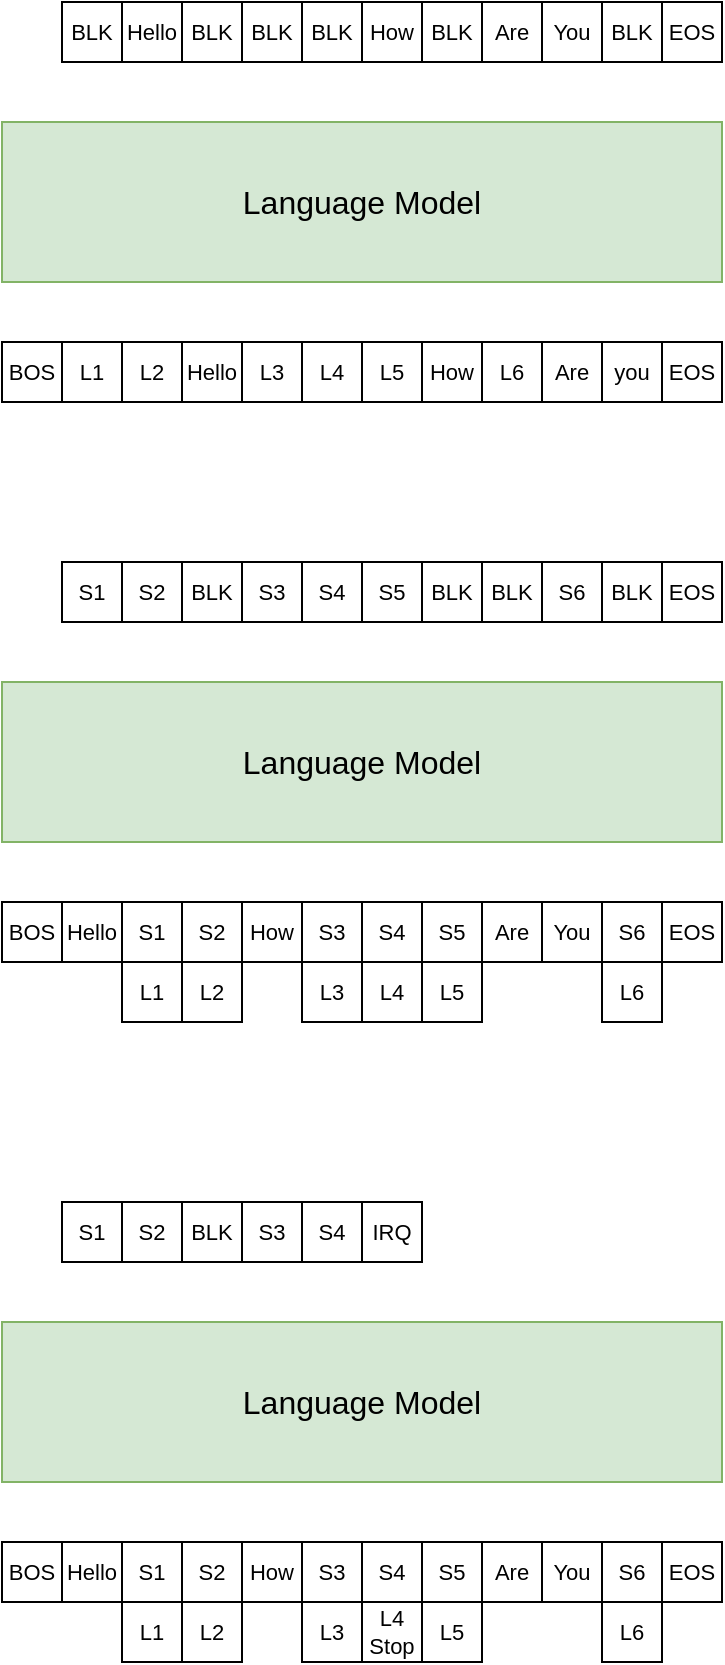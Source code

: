 <mxfile version="24.7.6">
  <diagram name="第 1 页" id="8zFz1FdGLb_kmTj_H_oA">
    <mxGraphModel dx="1226" dy="625" grid="1" gridSize="10" guides="1" tooltips="1" connect="1" arrows="1" fold="1" page="1" pageScale="1" pageWidth="1000" pageHeight="1000" math="0" shadow="0">
      <root>
        <mxCell id="0" />
        <mxCell id="1" parent="0" />
        <mxCell id="RIp0ClKAsz06j8QCnX-Z-1" value="&lt;font style=&quot;font-size: 16px;&quot;&gt;Language Model&lt;/font&gt;" style="rounded=0;whiteSpace=wrap;html=1;fillColor=#d5e8d4;strokeColor=#82b366;" vertex="1" parent="1">
          <mxGeometry x="40" y="100" width="360" height="80" as="geometry" />
        </mxCell>
        <mxCell id="RIp0ClKAsz06j8QCnX-Z-2" value="BOS" style="rounded=0;whiteSpace=wrap;html=1;fontSize=11;" vertex="1" parent="1">
          <mxGeometry x="40" y="210" width="30" height="30" as="geometry" />
        </mxCell>
        <mxCell id="RIp0ClKAsz06j8QCnX-Z-3" value="L1" style="rounded=0;whiteSpace=wrap;html=1;fontSize=11;" vertex="1" parent="1">
          <mxGeometry x="70" y="210" width="30" height="30" as="geometry" />
        </mxCell>
        <mxCell id="RIp0ClKAsz06j8QCnX-Z-4" value="L2" style="rounded=0;whiteSpace=wrap;html=1;fontSize=11;" vertex="1" parent="1">
          <mxGeometry x="100" y="210" width="30" height="30" as="geometry" />
        </mxCell>
        <mxCell id="RIp0ClKAsz06j8QCnX-Z-6" value="Hello" style="rounded=0;whiteSpace=wrap;html=1;fontSize=11;" vertex="1" parent="1">
          <mxGeometry x="130" y="210" width="30" height="30" as="geometry" />
        </mxCell>
        <mxCell id="RIp0ClKAsz06j8QCnX-Z-7" value="L3" style="rounded=0;whiteSpace=wrap;html=1;fontSize=11;" vertex="1" parent="1">
          <mxGeometry x="160" y="210" width="30" height="30" as="geometry" />
        </mxCell>
        <mxCell id="RIp0ClKAsz06j8QCnX-Z-8" value="L4" style="rounded=0;whiteSpace=wrap;html=1;fontSize=11;" vertex="1" parent="1">
          <mxGeometry x="190" y="210" width="30" height="30" as="geometry" />
        </mxCell>
        <mxCell id="RIp0ClKAsz06j8QCnX-Z-9" value="L5" style="rounded=0;whiteSpace=wrap;html=1;fontSize=11;" vertex="1" parent="1">
          <mxGeometry x="220" y="210" width="30" height="30" as="geometry" />
        </mxCell>
        <mxCell id="RIp0ClKAsz06j8QCnX-Z-10" value="How" style="rounded=0;whiteSpace=wrap;html=1;fontSize=11;" vertex="1" parent="1">
          <mxGeometry x="250" y="210" width="30" height="30" as="geometry" />
        </mxCell>
        <mxCell id="RIp0ClKAsz06j8QCnX-Z-11" value="L6" style="rounded=0;whiteSpace=wrap;html=1;fontSize=11;" vertex="1" parent="1">
          <mxGeometry x="280" y="210" width="30" height="30" as="geometry" />
        </mxCell>
        <mxCell id="RIp0ClKAsz06j8QCnX-Z-12" value="Are" style="rounded=0;whiteSpace=wrap;html=1;fontSize=11;" vertex="1" parent="1">
          <mxGeometry x="310" y="210" width="30" height="30" as="geometry" />
        </mxCell>
        <mxCell id="RIp0ClKAsz06j8QCnX-Z-13" value="you" style="rounded=0;whiteSpace=wrap;html=1;fontSize=11;" vertex="1" parent="1">
          <mxGeometry x="340" y="210" width="30" height="30" as="geometry" />
        </mxCell>
        <mxCell id="RIp0ClKAsz06j8QCnX-Z-16" value="BLK" style="rounded=0;whiteSpace=wrap;html=1;fontSize=11;" vertex="1" parent="1">
          <mxGeometry x="70" y="40" width="30" height="30" as="geometry" />
        </mxCell>
        <mxCell id="RIp0ClKAsz06j8QCnX-Z-17" value="Hello" style="rounded=0;whiteSpace=wrap;html=1;fontSize=11;" vertex="1" parent="1">
          <mxGeometry x="100" y="40" width="30" height="30" as="geometry" />
        </mxCell>
        <mxCell id="RIp0ClKAsz06j8QCnX-Z-18" value="BLK" style="rounded=0;whiteSpace=wrap;html=1;fontSize=11;" vertex="1" parent="1">
          <mxGeometry x="130" y="40" width="30" height="30" as="geometry" />
        </mxCell>
        <mxCell id="RIp0ClKAsz06j8QCnX-Z-19" value="BLK" style="rounded=0;whiteSpace=wrap;html=1;fontSize=11;" vertex="1" parent="1">
          <mxGeometry x="160" y="40" width="30" height="30" as="geometry" />
        </mxCell>
        <mxCell id="RIp0ClKAsz06j8QCnX-Z-20" value="BLK" style="rounded=0;whiteSpace=wrap;html=1;fontSize=11;" vertex="1" parent="1">
          <mxGeometry x="190" y="40" width="30" height="30" as="geometry" />
        </mxCell>
        <mxCell id="RIp0ClKAsz06j8QCnX-Z-21" value="How" style="rounded=0;whiteSpace=wrap;html=1;fontSize=11;" vertex="1" parent="1">
          <mxGeometry x="220" y="40" width="30" height="30" as="geometry" />
        </mxCell>
        <mxCell id="RIp0ClKAsz06j8QCnX-Z-22" value="BLK" style="rounded=0;whiteSpace=wrap;html=1;fontSize=11;" vertex="1" parent="1">
          <mxGeometry x="250" y="40" width="30" height="30" as="geometry" />
        </mxCell>
        <mxCell id="RIp0ClKAsz06j8QCnX-Z-23" value="Are" style="rounded=0;whiteSpace=wrap;html=1;fontSize=11;" vertex="1" parent="1">
          <mxGeometry x="280" y="40" width="30" height="30" as="geometry" />
        </mxCell>
        <mxCell id="RIp0ClKAsz06j8QCnX-Z-24" value="You" style="rounded=0;whiteSpace=wrap;html=1;fontSize=11;" vertex="1" parent="1">
          <mxGeometry x="310" y="40" width="30" height="30" as="geometry" />
        </mxCell>
        <mxCell id="RIp0ClKAsz06j8QCnX-Z-25" value="BLK" style="rounded=0;whiteSpace=wrap;html=1;fontSize=11;" vertex="1" parent="1">
          <mxGeometry x="340" y="40" width="30" height="30" as="geometry" />
        </mxCell>
        <mxCell id="RIp0ClKAsz06j8QCnX-Z-26" value="EOS" style="rounded=0;whiteSpace=wrap;html=1;fontSize=11;fontStyle=0" vertex="1" parent="1">
          <mxGeometry x="370" y="210" width="30" height="30" as="geometry" />
        </mxCell>
        <mxCell id="RIp0ClKAsz06j8QCnX-Z-27" value="EOS" style="rounded=0;whiteSpace=wrap;html=1;fontSize=11;fontStyle=0" vertex="1" parent="1">
          <mxGeometry x="370" y="40" width="30" height="30" as="geometry" />
        </mxCell>
        <mxCell id="RIp0ClKAsz06j8QCnX-Z-28" value="&lt;font style=&quot;font-size: 16px;&quot;&gt;Language Model&lt;/font&gt;" style="rounded=0;whiteSpace=wrap;html=1;fillColor=#d5e8d4;strokeColor=#82b366;" vertex="1" parent="1">
          <mxGeometry x="40" y="380" width="360" height="80" as="geometry" />
        </mxCell>
        <mxCell id="RIp0ClKAsz06j8QCnX-Z-29" value="BOS" style="rounded=0;whiteSpace=wrap;html=1;fontSize=11;" vertex="1" parent="1">
          <mxGeometry x="40" y="490" width="30" height="30" as="geometry" />
        </mxCell>
        <mxCell id="RIp0ClKAsz06j8QCnX-Z-30" value="Hello" style="rounded=0;whiteSpace=wrap;html=1;fontSize=11;" vertex="1" parent="1">
          <mxGeometry x="70" y="490" width="30" height="30" as="geometry" />
        </mxCell>
        <mxCell id="RIp0ClKAsz06j8QCnX-Z-31" value="S1" style="rounded=0;whiteSpace=wrap;html=1;fontSize=11;" vertex="1" parent="1">
          <mxGeometry x="100" y="490" width="30" height="30" as="geometry" />
        </mxCell>
        <mxCell id="RIp0ClKAsz06j8QCnX-Z-32" value="S2" style="rounded=0;whiteSpace=wrap;html=1;fontSize=11;" vertex="1" parent="1">
          <mxGeometry x="130" y="490" width="30" height="30" as="geometry" />
        </mxCell>
        <mxCell id="RIp0ClKAsz06j8QCnX-Z-33" value="How" style="rounded=0;whiteSpace=wrap;html=1;fontSize=11;" vertex="1" parent="1">
          <mxGeometry x="160" y="490" width="30" height="30" as="geometry" />
        </mxCell>
        <mxCell id="RIp0ClKAsz06j8QCnX-Z-34" value="S3" style="rounded=0;whiteSpace=wrap;html=1;fontSize=11;" vertex="1" parent="1">
          <mxGeometry x="190" y="490" width="30" height="30" as="geometry" />
        </mxCell>
        <mxCell id="RIp0ClKAsz06j8QCnX-Z-35" value="S4" style="rounded=0;whiteSpace=wrap;html=1;fontSize=11;" vertex="1" parent="1">
          <mxGeometry x="220" y="490" width="30" height="30" as="geometry" />
        </mxCell>
        <mxCell id="RIp0ClKAsz06j8QCnX-Z-36" value="S5" style="rounded=0;whiteSpace=wrap;html=1;fontSize=11;" vertex="1" parent="1">
          <mxGeometry x="250" y="490" width="30" height="30" as="geometry" />
        </mxCell>
        <mxCell id="RIp0ClKAsz06j8QCnX-Z-37" value="Are" style="rounded=0;whiteSpace=wrap;html=1;fontSize=11;" vertex="1" parent="1">
          <mxGeometry x="280" y="490" width="30" height="30" as="geometry" />
        </mxCell>
        <mxCell id="RIp0ClKAsz06j8QCnX-Z-38" value="You" style="rounded=0;whiteSpace=wrap;html=1;fontSize=11;" vertex="1" parent="1">
          <mxGeometry x="310" y="490" width="30" height="30" as="geometry" />
        </mxCell>
        <mxCell id="RIp0ClKAsz06j8QCnX-Z-39" value="S6" style="rounded=0;whiteSpace=wrap;html=1;fontSize=11;" vertex="1" parent="1">
          <mxGeometry x="340" y="490" width="30" height="30" as="geometry" />
        </mxCell>
        <mxCell id="RIp0ClKAsz06j8QCnX-Z-41" value="S1" style="rounded=0;whiteSpace=wrap;html=1;fontSize=11;" vertex="1" parent="1">
          <mxGeometry x="70" y="320" width="30" height="30" as="geometry" />
        </mxCell>
        <mxCell id="RIp0ClKAsz06j8QCnX-Z-42" value="S2" style="rounded=0;whiteSpace=wrap;html=1;fontSize=11;" vertex="1" parent="1">
          <mxGeometry x="100" y="320" width="30" height="30" as="geometry" />
        </mxCell>
        <mxCell id="RIp0ClKAsz06j8QCnX-Z-43" value="BLK" style="rounded=0;whiteSpace=wrap;html=1;fontSize=11;" vertex="1" parent="1">
          <mxGeometry x="130" y="320" width="30" height="30" as="geometry" />
        </mxCell>
        <mxCell id="RIp0ClKAsz06j8QCnX-Z-44" value="S3" style="rounded=0;whiteSpace=wrap;html=1;fontSize=11;" vertex="1" parent="1">
          <mxGeometry x="160" y="320" width="30" height="30" as="geometry" />
        </mxCell>
        <mxCell id="RIp0ClKAsz06j8QCnX-Z-45" value="S4" style="rounded=0;whiteSpace=wrap;html=1;fontSize=11;" vertex="1" parent="1">
          <mxGeometry x="190" y="320" width="30" height="30" as="geometry" />
        </mxCell>
        <mxCell id="RIp0ClKAsz06j8QCnX-Z-46" value="S5" style="rounded=0;whiteSpace=wrap;html=1;fontSize=11;" vertex="1" parent="1">
          <mxGeometry x="220" y="320" width="30" height="30" as="geometry" />
        </mxCell>
        <mxCell id="RIp0ClKAsz06j8QCnX-Z-47" value="BLK" style="rounded=0;whiteSpace=wrap;html=1;fontSize=11;" vertex="1" parent="1">
          <mxGeometry x="250" y="320" width="30" height="30" as="geometry" />
        </mxCell>
        <mxCell id="RIp0ClKAsz06j8QCnX-Z-48" value="BLK" style="rounded=0;whiteSpace=wrap;html=1;fontSize=11;" vertex="1" parent="1">
          <mxGeometry x="280" y="320" width="30" height="30" as="geometry" />
        </mxCell>
        <mxCell id="RIp0ClKAsz06j8QCnX-Z-49" value="S6" style="rounded=0;whiteSpace=wrap;html=1;fontSize=11;" vertex="1" parent="1">
          <mxGeometry x="310" y="320" width="30" height="30" as="geometry" />
        </mxCell>
        <mxCell id="RIp0ClKAsz06j8QCnX-Z-50" value="BLK" style="rounded=0;whiteSpace=wrap;html=1;fontSize=11;" vertex="1" parent="1">
          <mxGeometry x="340" y="320" width="30" height="30" as="geometry" />
        </mxCell>
        <mxCell id="RIp0ClKAsz06j8QCnX-Z-51" value="EOS" style="rounded=0;whiteSpace=wrap;html=1;fontSize=11;fontStyle=0" vertex="1" parent="1">
          <mxGeometry x="370" y="490" width="30" height="30" as="geometry" />
        </mxCell>
        <mxCell id="RIp0ClKAsz06j8QCnX-Z-52" value="EOS" style="rounded=0;whiteSpace=wrap;html=1;fontSize=11;fontStyle=0" vertex="1" parent="1">
          <mxGeometry x="370" y="320" width="30" height="30" as="geometry" />
        </mxCell>
        <mxCell id="RIp0ClKAsz06j8QCnX-Z-53" value="L1" style="rounded=0;whiteSpace=wrap;html=1;fontSize=11;" vertex="1" parent="1">
          <mxGeometry x="100" y="520" width="30" height="30" as="geometry" />
        </mxCell>
        <mxCell id="RIp0ClKAsz06j8QCnX-Z-54" value="L2" style="rounded=0;whiteSpace=wrap;html=1;fontSize=11;" vertex="1" parent="1">
          <mxGeometry x="130" y="520" width="30" height="30" as="geometry" />
        </mxCell>
        <mxCell id="RIp0ClKAsz06j8QCnX-Z-55" value="L3" style="rounded=0;whiteSpace=wrap;html=1;fontSize=11;" vertex="1" parent="1">
          <mxGeometry x="190" y="520" width="30" height="30" as="geometry" />
        </mxCell>
        <mxCell id="RIp0ClKAsz06j8QCnX-Z-56" value="L4" style="rounded=0;whiteSpace=wrap;html=1;fontSize=11;" vertex="1" parent="1">
          <mxGeometry x="220" y="520" width="30" height="30" as="geometry" />
        </mxCell>
        <mxCell id="RIp0ClKAsz06j8QCnX-Z-57" value="L5" style="rounded=0;whiteSpace=wrap;html=1;fontSize=11;" vertex="1" parent="1">
          <mxGeometry x="250" y="520" width="30" height="30" as="geometry" />
        </mxCell>
        <mxCell id="RIp0ClKAsz06j8QCnX-Z-58" value="L6" style="rounded=0;whiteSpace=wrap;html=1;fontSize=11;" vertex="1" parent="1">
          <mxGeometry x="340" y="520" width="30" height="30" as="geometry" />
        </mxCell>
        <mxCell id="RIp0ClKAsz06j8QCnX-Z-61" value="&lt;font style=&quot;font-size: 16px;&quot;&gt;Language Model&lt;/font&gt;" style="rounded=0;whiteSpace=wrap;html=1;fillColor=#d5e8d4;strokeColor=#82b366;" vertex="1" parent="1">
          <mxGeometry x="40" y="700" width="360" height="80" as="geometry" />
        </mxCell>
        <mxCell id="RIp0ClKAsz06j8QCnX-Z-62" value="BOS" style="rounded=0;whiteSpace=wrap;html=1;fontSize=11;" vertex="1" parent="1">
          <mxGeometry x="40" y="810" width="30" height="30" as="geometry" />
        </mxCell>
        <mxCell id="RIp0ClKAsz06j8QCnX-Z-63" value="Hello" style="rounded=0;whiteSpace=wrap;html=1;fontSize=11;" vertex="1" parent="1">
          <mxGeometry x="70" y="810" width="30" height="30" as="geometry" />
        </mxCell>
        <mxCell id="RIp0ClKAsz06j8QCnX-Z-64" value="S1" style="rounded=0;whiteSpace=wrap;html=1;fontSize=11;" vertex="1" parent="1">
          <mxGeometry x="100" y="810" width="30" height="30" as="geometry" />
        </mxCell>
        <mxCell id="RIp0ClKAsz06j8QCnX-Z-65" value="S2" style="rounded=0;whiteSpace=wrap;html=1;fontSize=11;" vertex="1" parent="1">
          <mxGeometry x="130" y="810" width="30" height="30" as="geometry" />
        </mxCell>
        <mxCell id="RIp0ClKAsz06j8QCnX-Z-66" value="How" style="rounded=0;whiteSpace=wrap;html=1;fontSize=11;" vertex="1" parent="1">
          <mxGeometry x="160" y="810" width="30" height="30" as="geometry" />
        </mxCell>
        <mxCell id="RIp0ClKAsz06j8QCnX-Z-67" value="S3" style="rounded=0;whiteSpace=wrap;html=1;fontSize=11;" vertex="1" parent="1">
          <mxGeometry x="190" y="810" width="30" height="30" as="geometry" />
        </mxCell>
        <mxCell id="RIp0ClKAsz06j8QCnX-Z-68" value="S4" style="rounded=0;whiteSpace=wrap;html=1;fontSize=11;" vertex="1" parent="1">
          <mxGeometry x="220" y="810" width="30" height="30" as="geometry" />
        </mxCell>
        <mxCell id="RIp0ClKAsz06j8QCnX-Z-69" value="S5" style="rounded=0;whiteSpace=wrap;html=1;fontSize=11;" vertex="1" parent="1">
          <mxGeometry x="250" y="810" width="30" height="30" as="geometry" />
        </mxCell>
        <mxCell id="RIp0ClKAsz06j8QCnX-Z-70" value="Are" style="rounded=0;whiteSpace=wrap;html=1;fontSize=11;" vertex="1" parent="1">
          <mxGeometry x="280" y="810" width="30" height="30" as="geometry" />
        </mxCell>
        <mxCell id="RIp0ClKAsz06j8QCnX-Z-71" value="You" style="rounded=0;whiteSpace=wrap;html=1;fontSize=11;" vertex="1" parent="1">
          <mxGeometry x="310" y="810" width="30" height="30" as="geometry" />
        </mxCell>
        <mxCell id="RIp0ClKAsz06j8QCnX-Z-72" value="S6" style="rounded=0;whiteSpace=wrap;html=1;fontSize=11;" vertex="1" parent="1">
          <mxGeometry x="340" y="810" width="30" height="30" as="geometry" />
        </mxCell>
        <mxCell id="RIp0ClKAsz06j8QCnX-Z-74" value="S1" style="rounded=0;whiteSpace=wrap;html=1;fontSize=11;" vertex="1" parent="1">
          <mxGeometry x="70" y="640" width="30" height="30" as="geometry" />
        </mxCell>
        <mxCell id="RIp0ClKAsz06j8QCnX-Z-75" value="S2" style="rounded=0;whiteSpace=wrap;html=1;fontSize=11;" vertex="1" parent="1">
          <mxGeometry x="100" y="640" width="30" height="30" as="geometry" />
        </mxCell>
        <mxCell id="RIp0ClKAsz06j8QCnX-Z-76" value="BLK" style="rounded=0;whiteSpace=wrap;html=1;fontSize=11;" vertex="1" parent="1">
          <mxGeometry x="130" y="640" width="30" height="30" as="geometry" />
        </mxCell>
        <mxCell id="RIp0ClKAsz06j8QCnX-Z-77" value="S3" style="rounded=0;whiteSpace=wrap;html=1;fontSize=11;" vertex="1" parent="1">
          <mxGeometry x="160" y="640" width="30" height="30" as="geometry" />
        </mxCell>
        <mxCell id="RIp0ClKAsz06j8QCnX-Z-78" value="S4" style="rounded=0;whiteSpace=wrap;html=1;fontSize=11;" vertex="1" parent="1">
          <mxGeometry x="190" y="640" width="30" height="30" as="geometry" />
        </mxCell>
        <mxCell id="RIp0ClKAsz06j8QCnX-Z-79" value="IRQ" style="rounded=0;whiteSpace=wrap;html=1;fontSize=11;" vertex="1" parent="1">
          <mxGeometry x="220" y="640" width="30" height="30" as="geometry" />
        </mxCell>
        <mxCell id="RIp0ClKAsz06j8QCnX-Z-84" value="EOS" style="rounded=0;whiteSpace=wrap;html=1;fontSize=11;fontStyle=0" vertex="1" parent="1">
          <mxGeometry x="370" y="810" width="30" height="30" as="geometry" />
        </mxCell>
        <mxCell id="RIp0ClKAsz06j8QCnX-Z-86" value="L1" style="rounded=0;whiteSpace=wrap;html=1;fontSize=11;" vertex="1" parent="1">
          <mxGeometry x="100" y="840" width="30" height="30" as="geometry" />
        </mxCell>
        <mxCell id="RIp0ClKAsz06j8QCnX-Z-87" value="L2" style="rounded=0;whiteSpace=wrap;html=1;fontSize=11;" vertex="1" parent="1">
          <mxGeometry x="130" y="840" width="30" height="30" as="geometry" />
        </mxCell>
        <mxCell id="RIp0ClKAsz06j8QCnX-Z-88" value="L3" style="rounded=0;whiteSpace=wrap;html=1;fontSize=11;" vertex="1" parent="1">
          <mxGeometry x="190" y="840" width="30" height="30" as="geometry" />
        </mxCell>
        <mxCell id="RIp0ClKAsz06j8QCnX-Z-89" value="L4&lt;div&gt;Stop&lt;/div&gt;" style="rounded=0;whiteSpace=wrap;html=1;fontSize=11;" vertex="1" parent="1">
          <mxGeometry x="220" y="840" width="30" height="30" as="geometry" />
        </mxCell>
        <mxCell id="RIp0ClKAsz06j8QCnX-Z-90" value="L5" style="rounded=0;whiteSpace=wrap;html=1;fontSize=11;" vertex="1" parent="1">
          <mxGeometry x="250" y="840" width="30" height="30" as="geometry" />
        </mxCell>
        <mxCell id="RIp0ClKAsz06j8QCnX-Z-91" value="L6" style="rounded=0;whiteSpace=wrap;html=1;fontSize=11;" vertex="1" parent="1">
          <mxGeometry x="340" y="840" width="30" height="30" as="geometry" />
        </mxCell>
      </root>
    </mxGraphModel>
  </diagram>
</mxfile>
